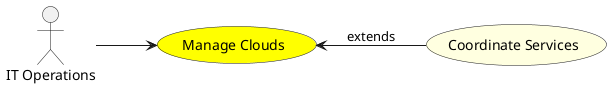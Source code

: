 @startuml


left to right direction

usecase "Manage Clouds" as ManageClouds #yellow

Actor "IT Operations" as ITOperations

ITOperations --> ManageClouds





usecase "Coordinate Services" as CoordinateServices #lightyellow

ManageClouds <-- CoordinateServices : extends







@enduml
